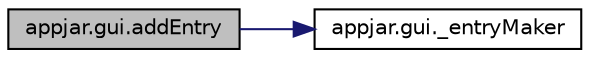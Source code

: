 digraph "appjar.gui.addEntry"
{
  edge [fontname="Helvetica",fontsize="10",labelfontname="Helvetica",labelfontsize="10"];
  node [fontname="Helvetica",fontsize="10",shape=record];
  rankdir="LR";
  Node343 [label="appjar.gui.addEntry",height=0.2,width=0.4,color="black", fillcolor="grey75", style="filled", fontcolor="black"];
  Node343 -> Node344 [color="midnightblue",fontsize="10",style="solid"];
  Node344 [label="appjar.gui._entryMaker",height=0.2,width=0.4,color="black", fillcolor="white", style="filled",URL="$classappjar_1_1gui.html#a969d27284a5329fca6b9c43c2c921e27"];
}
